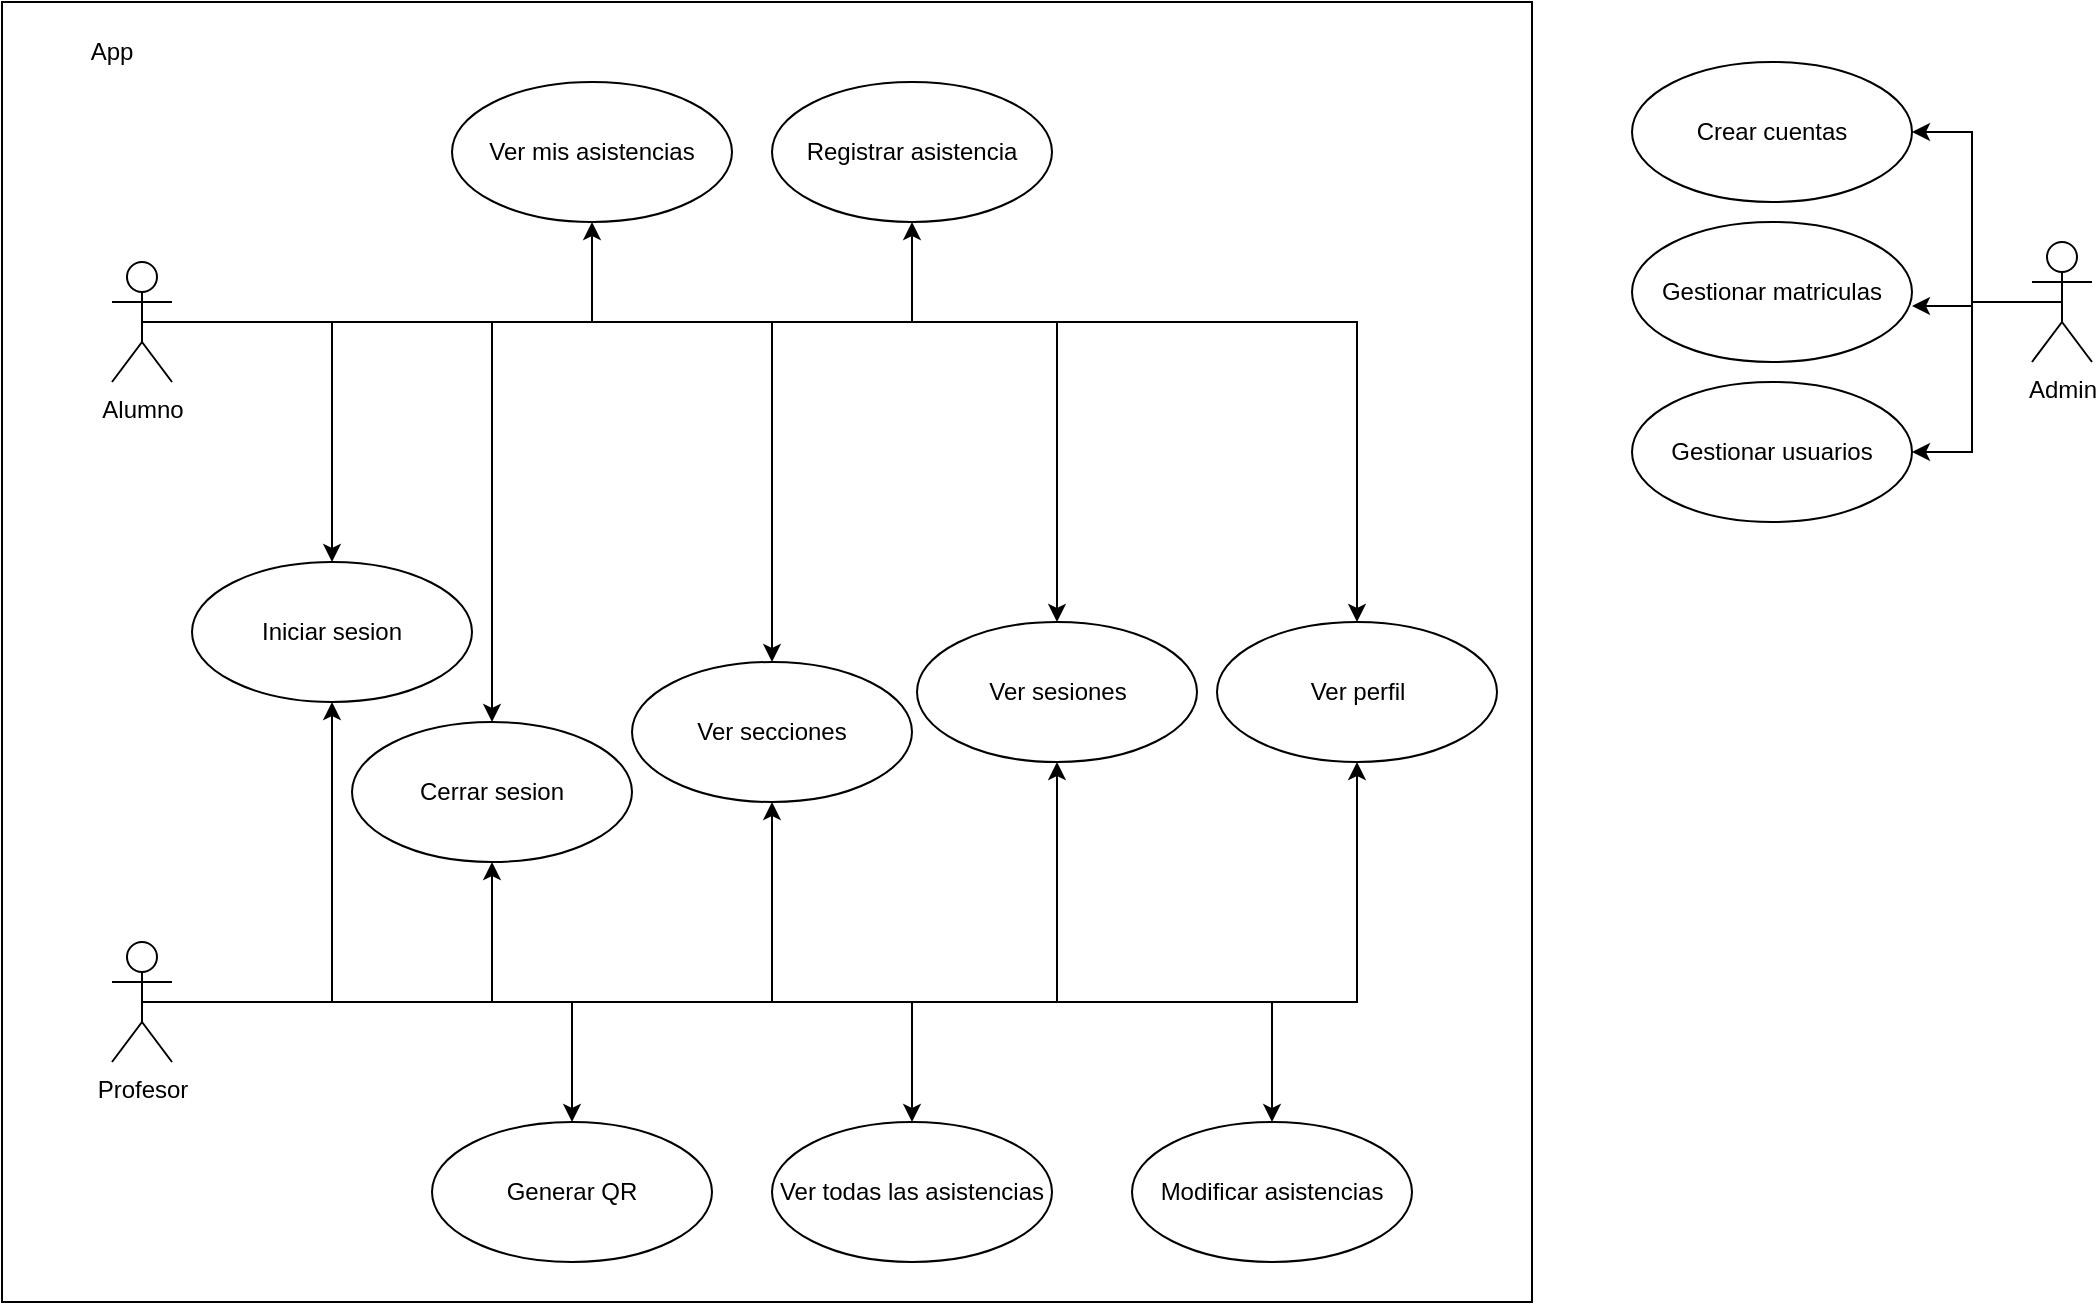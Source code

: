 <mxfile version="24.2.8" type="device">
  <diagram id="ox6sSI12CpcXQyzZn87E" name="Page-1">
    <mxGraphModel dx="1161" dy="664" grid="1" gridSize="10" guides="1" tooltips="1" connect="1" arrows="1" fold="1" page="1" pageScale="1" pageWidth="827" pageHeight="1169" math="0" shadow="0">
      <root>
        <mxCell id="0" />
        <mxCell id="1" parent="0" />
        <mxCell id="d2eWooW74yrMKREjg4Wz-47" value="" style="verticalLabelPosition=bottom;verticalAlign=top;html=1;shape=mxgraph.basic.rect;fillColor2=none;strokeWidth=1;size=20;indent=5;fillColor=none;" parent="1" vertex="1">
          <mxGeometry x="55" y="90" width="765" height="650" as="geometry" />
        </mxCell>
        <mxCell id="d2eWooW74yrMKREjg4Wz-25" style="edgeStyle=orthogonalEdgeStyle;rounded=0;orthogonalLoop=1;jettySize=auto;html=1;exitX=0.5;exitY=0.5;exitDx=0;exitDy=0;exitPerimeter=0;" parent="1" source="d2eWooW74yrMKREjg4Wz-28" target="d2eWooW74yrMKREjg4Wz-37" edge="1">
          <mxGeometry relative="1" as="geometry" />
        </mxCell>
        <mxCell id="d2eWooW74yrMKREjg4Wz-26" style="edgeStyle=orthogonalEdgeStyle;rounded=0;orthogonalLoop=1;jettySize=auto;html=1;exitX=0.5;exitY=0.5;exitDx=0;exitDy=0;exitPerimeter=0;" parent="1" source="d2eWooW74yrMKREjg4Wz-28" target="d2eWooW74yrMKREjg4Wz-40" edge="1">
          <mxGeometry relative="1" as="geometry" />
        </mxCell>
        <mxCell id="d2eWooW74yrMKREjg4Wz-28" value="Alumno" style="shape=umlActor;verticalLabelPosition=bottom;verticalAlign=top;html=1;" parent="1" vertex="1">
          <mxGeometry x="110" y="220" width="30" height="60" as="geometry" />
        </mxCell>
        <mxCell id="d2eWooW74yrMKREjg4Wz-29" style="edgeStyle=orthogonalEdgeStyle;rounded=0;orthogonalLoop=1;jettySize=auto;html=1;exitX=0.5;exitY=0.5;exitDx=0;exitDy=0;exitPerimeter=0;entryX=1;entryY=0.5;entryDx=0;entryDy=0;" parent="1" source="d2eWooW74yrMKREjg4Wz-31" target="d2eWooW74yrMKREjg4Wz-43" edge="1">
          <mxGeometry relative="1" as="geometry" />
        </mxCell>
        <mxCell id="d2eWooW74yrMKREjg4Wz-30" style="edgeStyle=orthogonalEdgeStyle;rounded=0;orthogonalLoop=1;jettySize=auto;html=1;exitX=0.5;exitY=0.5;exitDx=0;exitDy=0;exitPerimeter=0;entryX=1;entryY=0.6;entryDx=0;entryDy=0;entryPerimeter=0;" parent="1" source="d2eWooW74yrMKREjg4Wz-31" target="d2eWooW74yrMKREjg4Wz-39" edge="1">
          <mxGeometry relative="1" as="geometry" />
        </mxCell>
        <mxCell id="d2eWooW74yrMKREjg4Wz-31" value="Admin" style="shape=umlActor;verticalLabelPosition=bottom;verticalAlign=top;html=1;" parent="1" vertex="1">
          <mxGeometry x="1070" y="210" width="30" height="60" as="geometry" />
        </mxCell>
        <mxCell id="d2eWooW74yrMKREjg4Wz-35" value="Profesor" style="shape=umlActor;verticalLabelPosition=bottom;verticalAlign=top;html=1;" parent="1" vertex="1">
          <mxGeometry x="110" y="560" width="30" height="60" as="geometry" />
        </mxCell>
        <mxCell id="d2eWooW74yrMKREjg4Wz-36" value="Generar QR" style="ellipse;whiteSpace=wrap;html=1;" parent="1" vertex="1">
          <mxGeometry x="270" y="650" width="140" height="70" as="geometry" />
        </mxCell>
        <mxCell id="d2eWooW74yrMKREjg4Wz-37" value="Registrar asistencia" style="ellipse;whiteSpace=wrap;html=1;" parent="1" vertex="1">
          <mxGeometry x="440" y="130" width="140" height="70" as="geometry" />
        </mxCell>
        <mxCell id="d2eWooW74yrMKREjg4Wz-38" value="Ver perfil" style="ellipse;whiteSpace=wrap;html=1;" parent="1" vertex="1">
          <mxGeometry x="662.5" y="400" width="140" height="70" as="geometry" />
        </mxCell>
        <mxCell id="d2eWooW74yrMKREjg4Wz-39" value="Gestionar matriculas" style="ellipse;whiteSpace=wrap;html=1;" parent="1" vertex="1">
          <mxGeometry x="870" y="200" width="140" height="70" as="geometry" />
        </mxCell>
        <mxCell id="d2eWooW74yrMKREjg4Wz-40" value="Ver secciones" style="ellipse;whiteSpace=wrap;html=1;" parent="1" vertex="1">
          <mxGeometry x="370" y="420" width="140" height="70" as="geometry" />
        </mxCell>
        <mxCell id="d2eWooW74yrMKREjg4Wz-41" value="Modificar asistencias" style="ellipse;whiteSpace=wrap;html=1;" parent="1" vertex="1">
          <mxGeometry x="620" y="650" width="140" height="70" as="geometry" />
        </mxCell>
        <mxCell id="d2eWooW74yrMKREjg4Wz-43" value="Crear cuentas" style="ellipse;whiteSpace=wrap;html=1;" parent="1" vertex="1">
          <mxGeometry x="870" y="120" width="140" height="70" as="geometry" />
        </mxCell>
        <mxCell id="d2eWooW74yrMKREjg4Wz-44" style="edgeStyle=orthogonalEdgeStyle;rounded=0;orthogonalLoop=1;jettySize=auto;html=1;exitX=0.5;exitY=1;exitDx=0;exitDy=0;" parent="1" source="d2eWooW74yrMKREjg4Wz-39" target="d2eWooW74yrMKREjg4Wz-39" edge="1">
          <mxGeometry relative="1" as="geometry" />
        </mxCell>
        <mxCell id="d2eWooW74yrMKREjg4Wz-48" value="App" style="text;html=1;strokeColor=none;fillColor=none;align=center;verticalAlign=middle;whiteSpace=wrap;rounded=0;" parent="1" vertex="1">
          <mxGeometry x="80" y="100" width="60" height="30" as="geometry" />
        </mxCell>
        <mxCell id="XXfU96lnd1s2tMMeXdj5-1" value="Gestionar usuarios" style="ellipse;whiteSpace=wrap;html=1;" vertex="1" parent="1">
          <mxGeometry x="870" y="280" width="140" height="70" as="geometry" />
        </mxCell>
        <mxCell id="XXfU96lnd1s2tMMeXdj5-2" style="edgeStyle=orthogonalEdgeStyle;rounded=0;orthogonalLoop=1;jettySize=auto;html=1;exitX=0.5;exitY=0.5;exitDx=0;exitDy=0;exitPerimeter=0;entryX=1;entryY=0.5;entryDx=0;entryDy=0;" edge="1" parent="1" source="d2eWooW74yrMKREjg4Wz-31" target="XXfU96lnd1s2tMMeXdj5-1">
          <mxGeometry relative="1" as="geometry">
            <mxPoint x="1095" y="250" as="sourcePoint" />
            <mxPoint x="1010" y="302" as="targetPoint" />
          </mxGeometry>
        </mxCell>
        <mxCell id="XXfU96lnd1s2tMMeXdj5-5" value="" style="edgeStyle=orthogonalEdgeStyle;rounded=0;orthogonalLoop=1;jettySize=auto;html=1;exitX=0.5;exitY=0.5;exitDx=0;exitDy=0;exitPerimeter=0;" edge="1" parent="1" source="d2eWooW74yrMKREjg4Wz-28" target="XXfU96lnd1s2tMMeXdj5-3">
          <mxGeometry relative="1" as="geometry">
            <Array as="points" />
            <mxPoint x="125" y="190" as="sourcePoint" />
            <mxPoint x="250" y="385" as="targetPoint" />
          </mxGeometry>
        </mxCell>
        <mxCell id="XXfU96lnd1s2tMMeXdj5-3" value="Iniciar sesion" style="ellipse;whiteSpace=wrap;html=1;" vertex="1" parent="1">
          <mxGeometry x="150" y="370" width="140" height="70" as="geometry" />
        </mxCell>
        <mxCell id="XXfU96lnd1s2tMMeXdj5-9" style="edgeStyle=orthogonalEdgeStyle;rounded=0;orthogonalLoop=1;jettySize=auto;html=1;exitX=0.5;exitY=0.5;exitDx=0;exitDy=0;exitPerimeter=0;" edge="1" parent="1" source="d2eWooW74yrMKREjg4Wz-35" target="XXfU96lnd1s2tMMeXdj5-3">
          <mxGeometry relative="1" as="geometry">
            <Array as="points" />
            <mxPoint x="150" y="590" as="sourcePoint" />
            <mxPoint x="339" y="436" as="targetPoint" />
          </mxGeometry>
        </mxCell>
        <mxCell id="XXfU96lnd1s2tMMeXdj5-11" style="edgeStyle=orthogonalEdgeStyle;rounded=0;orthogonalLoop=1;jettySize=auto;html=1;exitX=0.5;exitY=0.5;exitDx=0;exitDy=0;exitPerimeter=0;" edge="1" parent="1" source="d2eWooW74yrMKREjg4Wz-35" target="d2eWooW74yrMKREjg4Wz-40">
          <mxGeometry relative="1" as="geometry">
            <Array as="points" />
            <mxPoint x="135" y="600" as="sourcePoint" />
            <mxPoint x="274" y="430" as="targetPoint" />
          </mxGeometry>
        </mxCell>
        <mxCell id="XXfU96lnd1s2tMMeXdj5-12" style="edgeStyle=orthogonalEdgeStyle;rounded=0;orthogonalLoop=1;jettySize=auto;html=1;exitX=0.5;exitY=0.5;exitDx=0;exitDy=0;exitPerimeter=0;" edge="1" parent="1" source="d2eWooW74yrMKREjg4Wz-28" target="d2eWooW74yrMKREjg4Wz-38">
          <mxGeometry relative="1" as="geometry">
            <mxPoint x="135" y="200" as="sourcePoint" />
            <mxPoint x="424" y="360" as="targetPoint" />
          </mxGeometry>
        </mxCell>
        <mxCell id="XXfU96lnd1s2tMMeXdj5-13" style="edgeStyle=orthogonalEdgeStyle;rounded=0;orthogonalLoop=1;jettySize=auto;html=1;exitX=0.5;exitY=0.5;exitDx=0;exitDy=0;exitPerimeter=0;" edge="1" parent="1" source="d2eWooW74yrMKREjg4Wz-35" target="d2eWooW74yrMKREjg4Wz-38">
          <mxGeometry relative="1" as="geometry">
            <Array as="points" />
            <mxPoint x="135" y="600" as="sourcePoint" />
            <mxPoint x="424" y="430" as="targetPoint" />
          </mxGeometry>
        </mxCell>
        <mxCell id="XXfU96lnd1s2tMMeXdj5-14" value="Cerrar sesion" style="ellipse;whiteSpace=wrap;html=1;" vertex="1" parent="1">
          <mxGeometry x="230" y="450" width="140" height="70" as="geometry" />
        </mxCell>
        <mxCell id="XXfU96lnd1s2tMMeXdj5-15" value="" style="edgeStyle=orthogonalEdgeStyle;rounded=0;orthogonalLoop=1;jettySize=auto;html=1;exitX=0.5;exitY=0.5;exitDx=0;exitDy=0;exitPerimeter=0;" edge="1" parent="1" source="d2eWooW74yrMKREjg4Wz-28" target="XXfU96lnd1s2tMMeXdj5-14">
          <mxGeometry relative="1" as="geometry">
            <Array as="points" />
            <mxPoint x="135" y="200" as="sourcePoint" />
            <mxPoint x="250" y="310" as="targetPoint" />
          </mxGeometry>
        </mxCell>
        <mxCell id="XXfU96lnd1s2tMMeXdj5-16" style="edgeStyle=orthogonalEdgeStyle;rounded=0;orthogonalLoop=1;jettySize=auto;html=1;exitX=0.5;exitY=0.5;exitDx=0;exitDy=0;exitPerimeter=0;entryX=0.5;entryY=1;entryDx=0;entryDy=0;" edge="1" parent="1" source="d2eWooW74yrMKREjg4Wz-35" target="XXfU96lnd1s2tMMeXdj5-14">
          <mxGeometry relative="1" as="geometry">
            <Array as="points" />
            <mxPoint x="135" y="600" as="sourcePoint" />
            <mxPoint x="620" y="430" as="targetPoint" />
          </mxGeometry>
        </mxCell>
        <mxCell id="XXfU96lnd1s2tMMeXdj5-17" style="edgeStyle=orthogonalEdgeStyle;rounded=0;orthogonalLoop=1;jettySize=auto;html=1;exitX=0.5;exitY=0.5;exitDx=0;exitDy=0;exitPerimeter=0;" edge="1" parent="1" source="d2eWooW74yrMKREjg4Wz-35" target="d2eWooW74yrMKREjg4Wz-36">
          <mxGeometry relative="1" as="geometry">
            <Array as="points" />
            <mxPoint x="135" y="600" as="sourcePoint" />
            <mxPoint x="250" y="380" as="targetPoint" />
          </mxGeometry>
        </mxCell>
        <mxCell id="XXfU96lnd1s2tMMeXdj5-18" value="Ver mis asistencias" style="ellipse;whiteSpace=wrap;html=1;" vertex="1" parent="1">
          <mxGeometry x="280" y="130" width="140" height="70" as="geometry" />
        </mxCell>
        <mxCell id="XXfU96lnd1s2tMMeXdj5-19" style="edgeStyle=orthogonalEdgeStyle;rounded=0;orthogonalLoop=1;jettySize=auto;html=1;exitX=0.5;exitY=0.5;exitDx=0;exitDy=0;exitPerimeter=0;entryX=0.5;entryY=1;entryDx=0;entryDy=0;" edge="1" parent="1" source="d2eWooW74yrMKREjg4Wz-28" target="XXfU96lnd1s2tMMeXdj5-18">
          <mxGeometry relative="1" as="geometry">
            <mxPoint x="135" y="260" as="sourcePoint" />
            <mxPoint x="520" y="210" as="targetPoint" />
          </mxGeometry>
        </mxCell>
        <mxCell id="XXfU96lnd1s2tMMeXdj5-20" value="Ver sesiones" style="ellipse;whiteSpace=wrap;html=1;" vertex="1" parent="1">
          <mxGeometry x="512.5" y="400" width="140" height="70" as="geometry" />
        </mxCell>
        <mxCell id="XXfU96lnd1s2tMMeXdj5-21" style="edgeStyle=orthogonalEdgeStyle;rounded=0;orthogonalLoop=1;jettySize=auto;html=1;exitX=0.5;exitY=0.5;exitDx=0;exitDy=0;exitPerimeter=0;entryX=0.5;entryY=0;entryDx=0;entryDy=0;" edge="1" parent="1" source="d2eWooW74yrMKREjg4Wz-28" target="XXfU96lnd1s2tMMeXdj5-20">
          <mxGeometry relative="1" as="geometry">
            <mxPoint x="135" y="260" as="sourcePoint" />
            <mxPoint x="630" y="400" as="targetPoint" />
          </mxGeometry>
        </mxCell>
        <mxCell id="XXfU96lnd1s2tMMeXdj5-22" style="edgeStyle=orthogonalEdgeStyle;rounded=0;orthogonalLoop=1;jettySize=auto;html=1;exitX=0.5;exitY=0.5;exitDx=0;exitDy=0;exitPerimeter=0;entryX=0.5;entryY=1;entryDx=0;entryDy=0;" edge="1" parent="1" source="d2eWooW74yrMKREjg4Wz-35" target="XXfU96lnd1s2tMMeXdj5-20">
          <mxGeometry relative="1" as="geometry">
            <Array as="points" />
            <mxPoint x="135" y="600" as="sourcePoint" />
            <mxPoint x="760" y="480" as="targetPoint" />
          </mxGeometry>
        </mxCell>
        <mxCell id="XXfU96lnd1s2tMMeXdj5-23" value="Ver todas las asistencias" style="ellipse;whiteSpace=wrap;html=1;" vertex="1" parent="1">
          <mxGeometry x="440" y="650" width="140" height="70" as="geometry" />
        </mxCell>
        <mxCell id="XXfU96lnd1s2tMMeXdj5-24" style="edgeStyle=orthogonalEdgeStyle;rounded=0;orthogonalLoop=1;jettySize=auto;html=1;exitX=0.5;exitY=0.5;exitDx=0;exitDy=0;exitPerimeter=0;" edge="1" parent="1" source="d2eWooW74yrMKREjg4Wz-35" target="XXfU96lnd1s2tMMeXdj5-23">
          <mxGeometry relative="1" as="geometry">
            <Array as="points" />
            <mxPoint x="135" y="600" as="sourcePoint" />
            <mxPoint x="280" y="695" as="targetPoint" />
          </mxGeometry>
        </mxCell>
        <mxCell id="XXfU96lnd1s2tMMeXdj5-25" style="edgeStyle=orthogonalEdgeStyle;rounded=0;orthogonalLoop=1;jettySize=auto;html=1;exitX=0.5;exitY=0.5;exitDx=0;exitDy=0;exitPerimeter=0;" edge="1" parent="1" source="d2eWooW74yrMKREjg4Wz-35" target="d2eWooW74yrMKREjg4Wz-41">
          <mxGeometry relative="1" as="geometry">
            <Array as="points" />
            <mxPoint x="135" y="600" as="sourcePoint" />
            <mxPoint x="510" y="660" as="targetPoint" />
          </mxGeometry>
        </mxCell>
      </root>
    </mxGraphModel>
  </diagram>
</mxfile>
